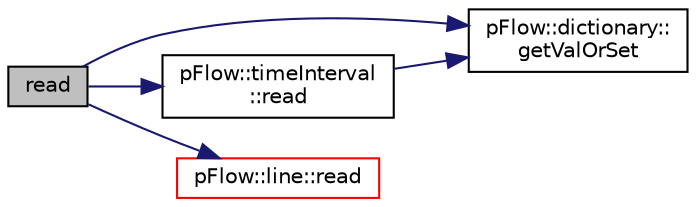 digraph "read"
{
 // LATEX_PDF_SIZE
  edge [fontname="Helvetica",fontsize="10",labelfontname="Helvetica",labelfontsize="10"];
  node [fontname="Helvetica",fontsize="10",shape=record];
  rankdir="LR";
  Node1 [label="read",height=0.2,width=0.4,color="black", fillcolor="grey75", style="filled", fontcolor="black",tooltip="Read from dictionary."];
  Node1 -> Node2 [color="midnightblue",fontsize="10",style="solid",fontname="Helvetica"];
  Node2 [label="pFlow::dictionary::\lgetValOrSet",height=0.2,width=0.4,color="black", fillcolor="white", style="filled",URL="$classpFlow_1_1dictionary.html#a5585dc9a8b971fbfe2c99fdb75c5d647",tooltip="get the value of data entry or if not found, set the value to setVal"];
  Node1 -> Node3 [color="midnightblue",fontsize="10",style="solid",fontname="Helvetica"];
  Node3 [label="pFlow::timeInterval\l::read",height=0.2,width=0.4,color="black", fillcolor="white", style="filled",URL="$classpFlow_1_1timeInterval.html#ab25b05023549e7fec0ee1d0f6ce239dd",tooltip=" "];
  Node3 -> Node2 [color="midnightblue",fontsize="10",style="solid",fontname="Helvetica"];
  Node1 -> Node4 [color="midnightblue",fontsize="10",style="solid",fontname="Helvetica"];
  Node4 [label="pFlow::line::read",height=0.2,width=0.4,color="red", fillcolor="white", style="filled",URL="$classpFlow_1_1line.html#ab25b05023549e7fec0ee1d0f6ce239dd",tooltip=" "];
}
